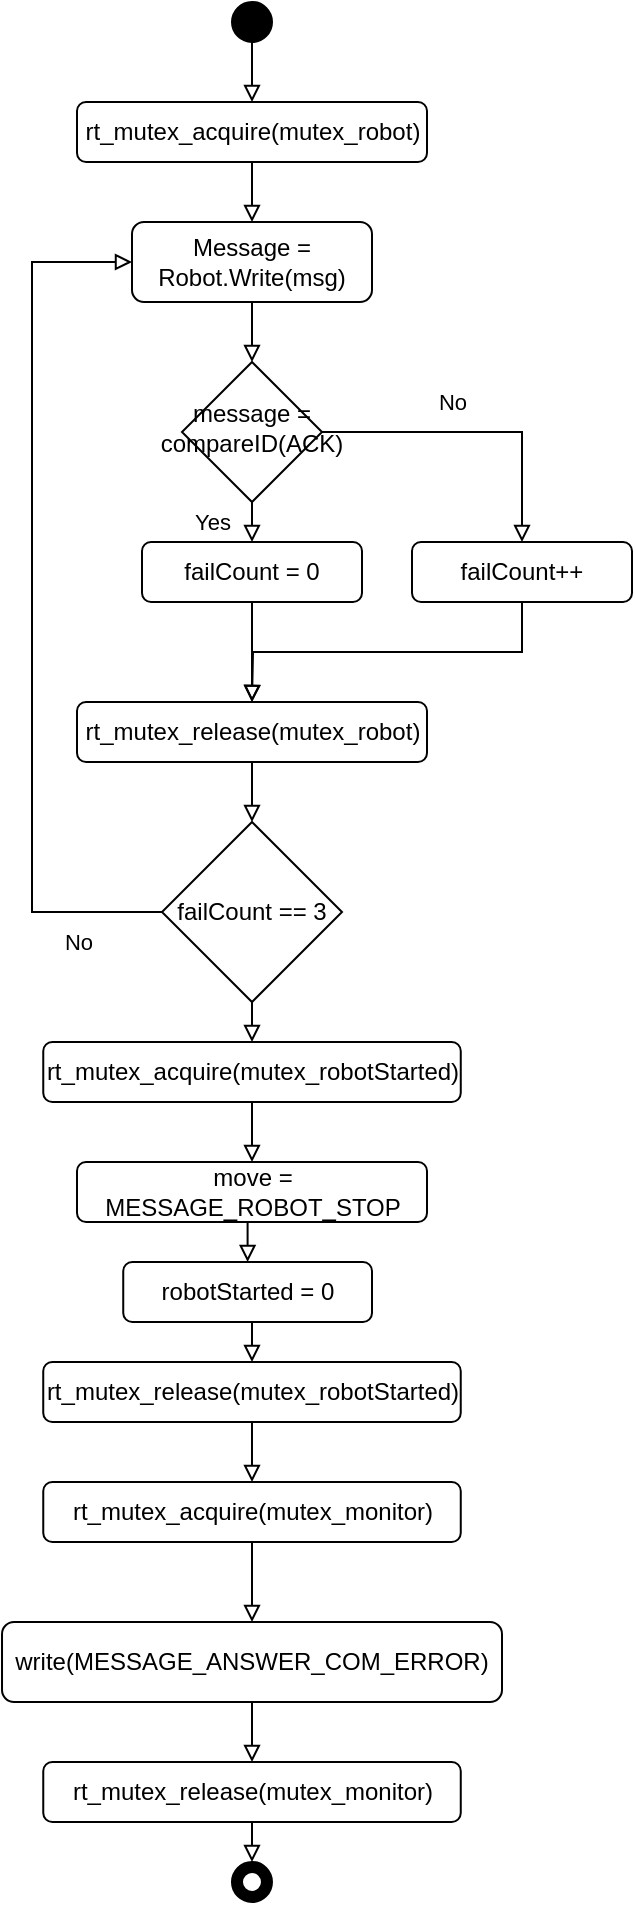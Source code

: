 <mxfile version="14.4.4" type="github">
  <diagram id="C5RBs43oDa-KdzZeNtuy" name="Page-1">
    <mxGraphModel dx="1350" dy="804" grid="1" gridSize="10" guides="1" tooltips="1" connect="1" arrows="1" fold="1" page="1" pageScale="1" pageWidth="827" pageHeight="1169" math="0" shadow="0">
      <root>
        <mxCell id="WIyWlLk6GJQsqaUBKTNV-0" />
        <mxCell id="WIyWlLk6GJQsqaUBKTNV-1" parent="WIyWlLk6GJQsqaUBKTNV-0" />
        <mxCell id="bGtVaOuoYpW2GGI2EJSz-3" style="edgeStyle=orthogonalEdgeStyle;rounded=0;orthogonalLoop=1;jettySize=auto;html=1;exitX=0.5;exitY=1;exitDx=0;exitDy=0;entryX=0.5;entryY=0;entryDx=0;entryDy=0;endArrow=block;endFill=0;" parent="WIyWlLk6GJQsqaUBKTNV-1" source="WIyWlLk6GJQsqaUBKTNV-3" target="WIyWlLk6GJQsqaUBKTNV-7" edge="1">
          <mxGeometry relative="1" as="geometry" />
        </mxCell>
        <mxCell id="WIyWlLk6GJQsqaUBKTNV-3" value="rt_mutex_acquire(mutex_robot)" style="rounded=1;whiteSpace=wrap;html=1;fontSize=12;glass=0;strokeWidth=1;shadow=0;" parent="WIyWlLk6GJQsqaUBKTNV-1" vertex="1">
          <mxGeometry x="312.5" y="120" width="175" height="30" as="geometry" />
        </mxCell>
        <mxCell id="yp1iiQQtpAUXdIteugmY-5" value="" style="edgeStyle=orthogonalEdgeStyle;rounded=0;orthogonalLoop=1;jettySize=auto;html=1;endArrow=block;endFill=0;" edge="1" parent="WIyWlLk6GJQsqaUBKTNV-1" source="WIyWlLk6GJQsqaUBKTNV-7" target="yp1iiQQtpAUXdIteugmY-2">
          <mxGeometry relative="1" as="geometry" />
        </mxCell>
        <mxCell id="WIyWlLk6GJQsqaUBKTNV-7" value="Message = Robot.Write(msg)" style="rounded=1;whiteSpace=wrap;html=1;fontSize=12;glass=0;strokeWidth=1;shadow=0;" parent="WIyWlLk6GJQsqaUBKTNV-1" vertex="1">
          <mxGeometry x="340" y="180" width="120" height="40" as="geometry" />
        </mxCell>
        <mxCell id="bGtVaOuoYpW2GGI2EJSz-2" style="edgeStyle=orthogonalEdgeStyle;rounded=0;orthogonalLoop=1;jettySize=auto;html=1;exitX=0.5;exitY=1;exitDx=0;exitDy=0;entryX=0.5;entryY=0;entryDx=0;entryDy=0;endArrow=block;endFill=0;" parent="WIyWlLk6GJQsqaUBKTNV-1" target="WIyWlLk6GJQsqaUBKTNV-3" edge="1">
          <mxGeometry relative="1" as="geometry">
            <mxPoint x="400" y="90" as="sourcePoint" />
          </mxGeometry>
        </mxCell>
        <mxCell id="yp1iiQQtpAUXdIteugmY-13" style="edgeStyle=orthogonalEdgeStyle;rounded=0;orthogonalLoop=1;jettySize=auto;html=1;exitX=0;exitY=0.5;exitDx=0;exitDy=0;entryX=0;entryY=0.5;entryDx=0;entryDy=0;endArrow=block;endFill=0;" edge="1" parent="WIyWlLk6GJQsqaUBKTNV-1" source="bGtVaOuoYpW2GGI2EJSz-1" target="WIyWlLk6GJQsqaUBKTNV-7">
          <mxGeometry relative="1" as="geometry">
            <Array as="points">
              <mxPoint x="290" y="525" />
              <mxPoint x="290" y="200" />
            </Array>
          </mxGeometry>
        </mxCell>
        <mxCell id="yp1iiQQtpAUXdIteugmY-14" value="No" style="edgeLabel;html=1;align=center;verticalAlign=middle;resizable=0;points=[];" vertex="1" connectable="0" parent="yp1iiQQtpAUXdIteugmY-13">
          <mxGeometry x="-0.8" y="-1" relative="1" as="geometry">
            <mxPoint x="1.5" y="16" as="offset" />
          </mxGeometry>
        </mxCell>
        <mxCell id="yp1iiQQtpAUXdIteugmY-17" style="edgeStyle=orthogonalEdgeStyle;rounded=0;orthogonalLoop=1;jettySize=auto;html=1;exitX=0.5;exitY=1;exitDx=0;exitDy=0;entryX=0.5;entryY=0;entryDx=0;entryDy=0;endArrow=block;endFill=0;" edge="1" parent="WIyWlLk6GJQsqaUBKTNV-1" source="bGtVaOuoYpW2GGI2EJSz-1" target="yp1iiQQtpAUXdIteugmY-15">
          <mxGeometry relative="1" as="geometry" />
        </mxCell>
        <mxCell id="bGtVaOuoYpW2GGI2EJSz-1" value="failCount == 3" style="rhombus;whiteSpace=wrap;html=1;" parent="WIyWlLk6GJQsqaUBKTNV-1" vertex="1">
          <mxGeometry x="355" y="480" width="90" height="90" as="geometry" />
        </mxCell>
        <mxCell id="yp1iiQQtpAUXdIteugmY-0" value="" style="ellipse;whiteSpace=wrap;html=1;aspect=fixed;fillColor=#000000;" vertex="1" parent="WIyWlLk6GJQsqaUBKTNV-1">
          <mxGeometry x="390" y="70" width="20" height="20" as="geometry" />
        </mxCell>
        <mxCell id="yp1iiQQtpAUXdIteugmY-4" value="Yes" style="edgeStyle=orthogonalEdgeStyle;rounded=0;orthogonalLoop=1;jettySize=auto;html=1;exitX=0.5;exitY=1;exitDx=0;exitDy=0;entryX=0.5;entryY=0;entryDx=0;entryDy=0;endArrow=block;endFill=0;" edge="1" parent="WIyWlLk6GJQsqaUBKTNV-1" source="yp1iiQQtpAUXdIteugmY-2" target="yp1iiQQtpAUXdIteugmY-3">
          <mxGeometry y="-20" relative="1" as="geometry">
            <mxPoint as="offset" />
          </mxGeometry>
        </mxCell>
        <mxCell id="yp1iiQQtpAUXdIteugmY-7" value="No" style="edgeStyle=orthogonalEdgeStyle;rounded=0;orthogonalLoop=1;jettySize=auto;html=1;exitX=1;exitY=0.5;exitDx=0;exitDy=0;entryX=0.5;entryY=0;entryDx=0;entryDy=0;endArrow=block;endFill=0;" edge="1" parent="WIyWlLk6GJQsqaUBKTNV-1" source="yp1iiQQtpAUXdIteugmY-2" target="yp1iiQQtpAUXdIteugmY-6">
          <mxGeometry x="-0.161" y="15" relative="1" as="geometry">
            <mxPoint as="offset" />
          </mxGeometry>
        </mxCell>
        <mxCell id="yp1iiQQtpAUXdIteugmY-2" value="message = compareID(ACK)" style="rhombus;whiteSpace=wrap;html=1;shadow=0;fontFamily=Helvetica;fontSize=12;align=center;strokeWidth=1;spacing=6;spacingTop=-4;" vertex="1" parent="WIyWlLk6GJQsqaUBKTNV-1">
          <mxGeometry x="365" y="250" width="70" height="70" as="geometry" />
        </mxCell>
        <mxCell id="yp1iiQQtpAUXdIteugmY-9" style="edgeStyle=orthogonalEdgeStyle;rounded=0;orthogonalLoop=1;jettySize=auto;html=1;exitX=0.5;exitY=1;exitDx=0;exitDy=0;endArrow=block;endFill=0;" edge="1" parent="WIyWlLk6GJQsqaUBKTNV-1" source="yp1iiQQtpAUXdIteugmY-3" target="yp1iiQQtpAUXdIteugmY-8">
          <mxGeometry relative="1" as="geometry" />
        </mxCell>
        <mxCell id="yp1iiQQtpAUXdIteugmY-3" value="failCount = 0" style="rounded=1;whiteSpace=wrap;html=1;" vertex="1" parent="WIyWlLk6GJQsqaUBKTNV-1">
          <mxGeometry x="345" y="340" width="110" height="30" as="geometry" />
        </mxCell>
        <mxCell id="yp1iiQQtpAUXdIteugmY-10" style="edgeStyle=orthogonalEdgeStyle;rounded=0;orthogonalLoop=1;jettySize=auto;html=1;exitX=0.5;exitY=1;exitDx=0;exitDy=0;endArrow=block;endFill=0;" edge="1" parent="WIyWlLk6GJQsqaUBKTNV-1" source="yp1iiQQtpAUXdIteugmY-6">
          <mxGeometry relative="1" as="geometry">
            <mxPoint x="400" y="420" as="targetPoint" />
          </mxGeometry>
        </mxCell>
        <mxCell id="yp1iiQQtpAUXdIteugmY-6" value="failCount++" style="rounded=1;whiteSpace=wrap;html=1;" vertex="1" parent="WIyWlLk6GJQsqaUBKTNV-1">
          <mxGeometry x="480" y="340" width="110" height="30" as="geometry" />
        </mxCell>
        <mxCell id="yp1iiQQtpAUXdIteugmY-11" value="" style="edgeStyle=orthogonalEdgeStyle;rounded=0;orthogonalLoop=1;jettySize=auto;html=1;endArrow=block;endFill=0;" edge="1" parent="WIyWlLk6GJQsqaUBKTNV-1" source="yp1iiQQtpAUXdIteugmY-8" target="bGtVaOuoYpW2GGI2EJSz-1">
          <mxGeometry relative="1" as="geometry" />
        </mxCell>
        <mxCell id="yp1iiQQtpAUXdIteugmY-8" value="rt_mutex_release(mutex_robot)" style="rounded=1;whiteSpace=wrap;html=1;fontSize=12;glass=0;strokeWidth=1;shadow=0;" vertex="1" parent="WIyWlLk6GJQsqaUBKTNV-1">
          <mxGeometry x="312.5" y="420" width="175" height="30" as="geometry" />
        </mxCell>
        <mxCell id="yp1iiQQtpAUXdIteugmY-19" style="edgeStyle=orthogonalEdgeStyle;rounded=0;orthogonalLoop=1;jettySize=auto;html=1;exitX=0.5;exitY=1;exitDx=0;exitDy=0;entryX=0.5;entryY=0;entryDx=0;entryDy=0;endArrow=block;endFill=0;" edge="1" parent="WIyWlLk6GJQsqaUBKTNV-1" source="yp1iiQQtpAUXdIteugmY-15" target="yp1iiQQtpAUXdIteugmY-18">
          <mxGeometry relative="1" as="geometry" />
        </mxCell>
        <mxCell id="yp1iiQQtpAUXdIteugmY-15" value="rt_mutex_acquire(mutex_robotStarted)" style="rounded=1;whiteSpace=wrap;html=1;fontSize=12;glass=0;strokeWidth=1;shadow=0;" vertex="1" parent="WIyWlLk6GJQsqaUBKTNV-1">
          <mxGeometry x="295.63" y="590" width="208.75" height="30" as="geometry" />
        </mxCell>
        <mxCell id="yp1iiQQtpAUXdIteugmY-23" style="edgeStyle=orthogonalEdgeStyle;rounded=0;orthogonalLoop=1;jettySize=auto;html=1;exitX=0.5;exitY=1;exitDx=0;exitDy=0;entryX=0.5;entryY=0;entryDx=0;entryDy=0;endArrow=block;endFill=0;" edge="1" parent="WIyWlLk6GJQsqaUBKTNV-1" source="yp1iiQQtpAUXdIteugmY-18" target="yp1iiQQtpAUXdIteugmY-22">
          <mxGeometry relative="1" as="geometry" />
        </mxCell>
        <mxCell id="yp1iiQQtpAUXdIteugmY-18" value="move = MESSAGE_ROBOT_STOP" style="rounded=1;whiteSpace=wrap;html=1;fontSize=12;glass=0;strokeWidth=1;shadow=0;" vertex="1" parent="WIyWlLk6GJQsqaUBKTNV-1">
          <mxGeometry x="312.5" y="650" width="175" height="30" as="geometry" />
        </mxCell>
        <mxCell id="yp1iiQQtpAUXdIteugmY-26" style="edgeStyle=orthogonalEdgeStyle;rounded=0;orthogonalLoop=1;jettySize=auto;html=1;exitX=0.5;exitY=1;exitDx=0;exitDy=0;entryX=0.5;entryY=0;entryDx=0;entryDy=0;endArrow=block;endFill=0;" edge="1" parent="WIyWlLk6GJQsqaUBKTNV-1" source="yp1iiQQtpAUXdIteugmY-20" target="yp1iiQQtpAUXdIteugmY-25">
          <mxGeometry relative="1" as="geometry" />
        </mxCell>
        <mxCell id="yp1iiQQtpAUXdIteugmY-20" value="rt_mutex_release(mutex_robotStarted)" style="rounded=1;whiteSpace=wrap;html=1;fontSize=12;glass=0;strokeWidth=1;shadow=0;" vertex="1" parent="WIyWlLk6GJQsqaUBKTNV-1">
          <mxGeometry x="295.62" y="750" width="208.75" height="30" as="geometry" />
        </mxCell>
        <mxCell id="yp1iiQQtpAUXdIteugmY-24" style="edgeStyle=orthogonalEdgeStyle;rounded=0;orthogonalLoop=1;jettySize=auto;html=1;exitX=0.5;exitY=1;exitDx=0;exitDy=0;entryX=0.5;entryY=0;entryDx=0;entryDy=0;endArrow=block;endFill=0;" edge="1" parent="WIyWlLk6GJQsqaUBKTNV-1" source="yp1iiQQtpAUXdIteugmY-22" target="yp1iiQQtpAUXdIteugmY-20">
          <mxGeometry relative="1" as="geometry" />
        </mxCell>
        <mxCell id="yp1iiQQtpAUXdIteugmY-22" value="robotStarted = 0" style="rounded=1;whiteSpace=wrap;html=1;fontSize=12;glass=0;strokeWidth=1;shadow=0;" vertex="1" parent="WIyWlLk6GJQsqaUBKTNV-1">
          <mxGeometry x="335.62" y="700" width="124.38" height="30" as="geometry" />
        </mxCell>
        <mxCell id="yp1iiQQtpAUXdIteugmY-29" style="edgeStyle=orthogonalEdgeStyle;rounded=0;orthogonalLoop=1;jettySize=auto;html=1;exitX=0.5;exitY=1;exitDx=0;exitDy=0;entryX=0.5;entryY=0;entryDx=0;entryDy=0;endArrow=block;endFill=0;" edge="1" parent="WIyWlLk6GJQsqaUBKTNV-1" source="yp1iiQQtpAUXdIteugmY-25" target="yp1iiQQtpAUXdIteugmY-28">
          <mxGeometry relative="1" as="geometry" />
        </mxCell>
        <mxCell id="yp1iiQQtpAUXdIteugmY-25" value="rt_mutex_acquire(mutex_monitor)" style="rounded=1;whiteSpace=wrap;html=1;fontSize=12;glass=0;strokeWidth=1;shadow=0;" vertex="1" parent="WIyWlLk6GJQsqaUBKTNV-1">
          <mxGeometry x="295.63" y="810" width="208.75" height="30" as="geometry" />
        </mxCell>
        <mxCell id="yp1iiQQtpAUXdIteugmY-33" style="edgeStyle=orthogonalEdgeStyle;rounded=0;orthogonalLoop=1;jettySize=auto;html=1;exitX=0.5;exitY=1;exitDx=0;exitDy=0;entryX=0.5;entryY=0;entryDx=0;entryDy=0;endArrow=block;endFill=0;" edge="1" parent="WIyWlLk6GJQsqaUBKTNV-1" source="yp1iiQQtpAUXdIteugmY-27" target="yp1iiQQtpAUXdIteugmY-31">
          <mxGeometry relative="1" as="geometry" />
        </mxCell>
        <mxCell id="yp1iiQQtpAUXdIteugmY-27" value="rt_mutex_release(mutex_monitor)" style="rounded=1;whiteSpace=wrap;html=1;fontSize=12;glass=0;strokeWidth=1;shadow=0;" vertex="1" parent="WIyWlLk6GJQsqaUBKTNV-1">
          <mxGeometry x="295.63" y="950" width="208.75" height="30" as="geometry" />
        </mxCell>
        <mxCell id="yp1iiQQtpAUXdIteugmY-30" style="edgeStyle=orthogonalEdgeStyle;rounded=0;orthogonalLoop=1;jettySize=auto;html=1;exitX=0.5;exitY=1;exitDx=0;exitDy=0;entryX=0.5;entryY=0;entryDx=0;entryDy=0;endArrow=block;endFill=0;" edge="1" parent="WIyWlLk6GJQsqaUBKTNV-1" source="yp1iiQQtpAUXdIteugmY-28" target="yp1iiQQtpAUXdIteugmY-27">
          <mxGeometry relative="1" as="geometry" />
        </mxCell>
        <mxCell id="yp1iiQQtpAUXdIteugmY-28" value="write(MESSAGE_ANSWER_COM_ERROR)" style="rounded=1;whiteSpace=wrap;html=1;fontSize=12;glass=0;strokeWidth=1;shadow=0;" vertex="1" parent="WIyWlLk6GJQsqaUBKTNV-1">
          <mxGeometry x="275.01" y="880" width="249.99" height="40" as="geometry" />
        </mxCell>
        <mxCell id="yp1iiQQtpAUXdIteugmY-31" value="" style="ellipse;whiteSpace=wrap;html=1;aspect=fixed;fillColor=#000000;" vertex="1" parent="WIyWlLk6GJQsqaUBKTNV-1">
          <mxGeometry x="389.99" y="1000" width="20" height="20" as="geometry" />
        </mxCell>
        <mxCell id="yp1iiQQtpAUXdIteugmY-32" value="" style="ellipse;whiteSpace=wrap;html=1;" vertex="1" parent="WIyWlLk6GJQsqaUBKTNV-1">
          <mxGeometry x="394.99" y="1005" width="10" height="10" as="geometry" />
        </mxCell>
      </root>
    </mxGraphModel>
  </diagram>
</mxfile>

